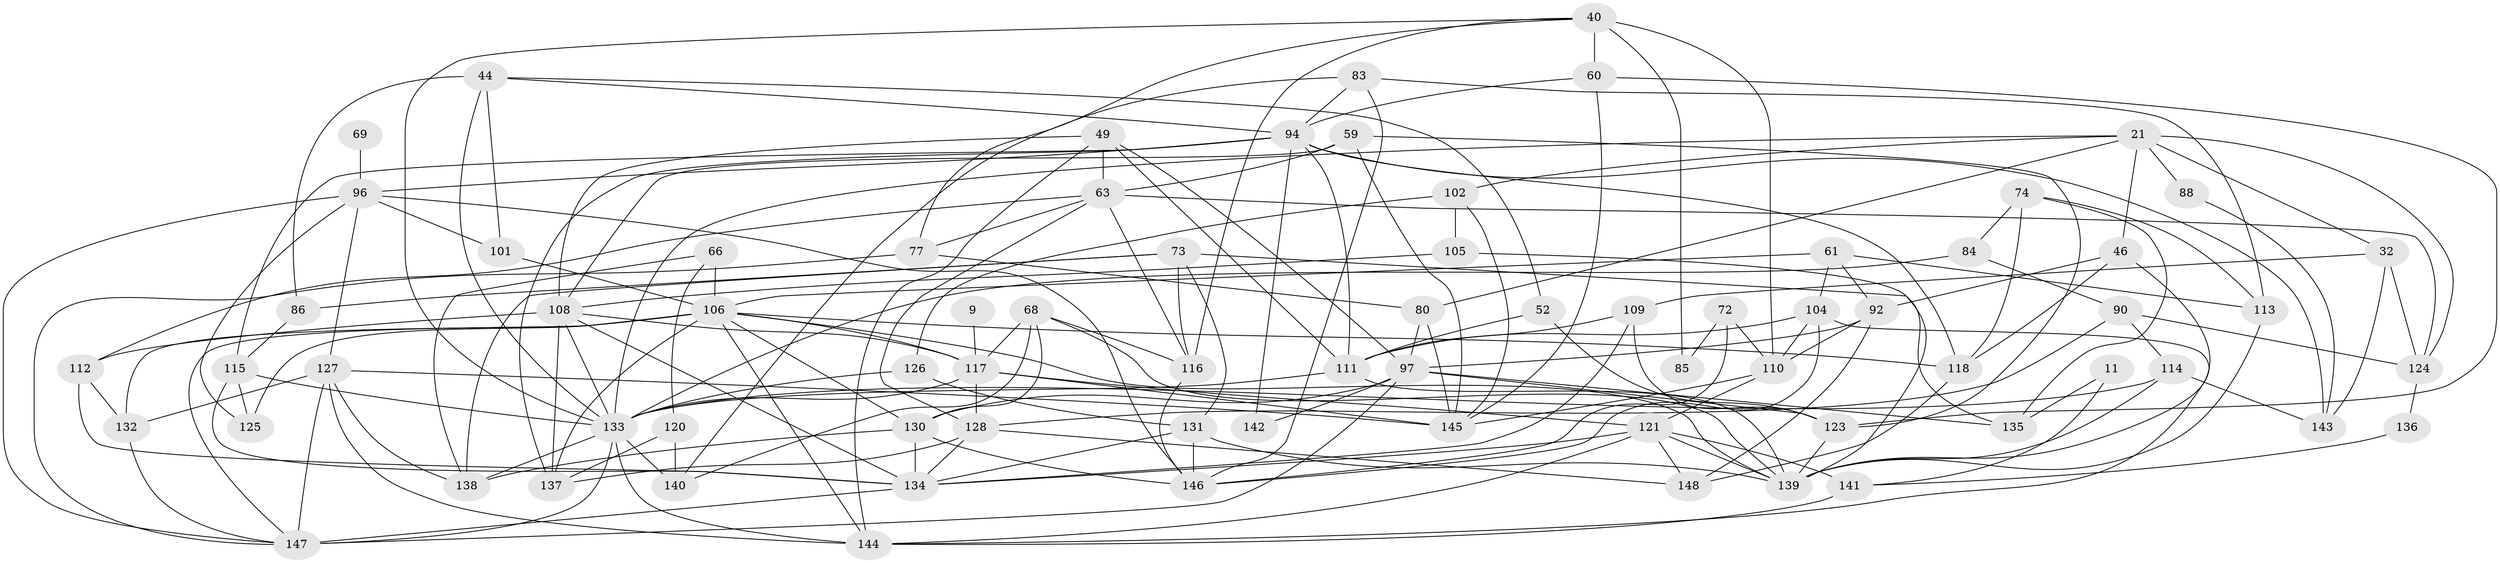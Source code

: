 // original degree distribution, {5: 0.1891891891891892, 4: 0.27702702702702703, 7: 0.04054054054054054, 2: 0.13513513513513514, 3: 0.25675675675675674, 6: 0.0945945945945946, 8: 0.006756756756756757}
// Generated by graph-tools (version 1.1) at 2025/50/03/09/25 04:50:34]
// undirected, 74 vertices, 185 edges
graph export_dot {
graph [start="1"]
  node [color=gray90,style=filled];
  9;
  11;
  21 [super="+8"];
  32 [super="+13"];
  40 [super="+29"];
  44;
  46 [super="+33"];
  49 [super="+25"];
  52;
  59;
  60;
  61;
  63 [super="+38+41"];
  66;
  68 [super="+1"];
  69;
  72;
  73 [super="+26"];
  74;
  77;
  80;
  83;
  84;
  85;
  86;
  88;
  90;
  92 [super="+19+34"];
  94 [super="+43+57"];
  96 [super="+36"];
  97 [super="+47+15"];
  101;
  102;
  104 [super="+10+65"];
  105;
  106 [super="+71+70+76"];
  108 [super="+42"];
  109;
  110;
  111 [super="+56+103"];
  112 [super="+100"];
  113;
  114;
  115;
  116 [super="+53"];
  117 [super="+4+87"];
  118;
  120;
  121 [super="+17+35+119"];
  123 [super="+95+99"];
  124;
  125;
  126;
  127 [super="+37+79"];
  128 [super="+64"];
  130 [super="+5"];
  131 [super="+91"];
  132 [super="+51+67"];
  133 [super="+12+122+107"];
  134 [super="+18+58"];
  135;
  136;
  137;
  138 [super="+62"];
  139 [super="+39+23+82"];
  140 [super="+27"];
  141 [super="+24+55"];
  142;
  143;
  144 [super="+98+93+20"];
  145 [super="+48"];
  146 [super="+2+78"];
  147 [super="+129+50"];
  148;
  9 -- 117 [weight=2];
  11 -- 135;
  11 -- 141;
  21 -- 80 [weight=2];
  21 -- 133;
  21 -- 88;
  21 -- 32;
  21 -- 102;
  21 -- 124;
  21 -- 46 [weight=2];
  32 -- 124 [weight=2];
  32 -- 109;
  32 -- 143;
  40 -- 77;
  40 -- 110 [weight=2];
  40 -- 116;
  40 -- 85;
  40 -- 60;
  40 -- 133;
  44 -- 86;
  44 -- 52;
  44 -- 101;
  44 -- 133;
  44 -- 94;
  46 -- 118;
  46 -- 92;
  46 -- 139;
  49 -- 111;
  49 -- 97;
  49 -- 63;
  49 -- 108;
  49 -- 144;
  52 -- 111;
  52 -- 123;
  59 -- 123;
  59 -- 63;
  59 -- 108;
  59 -- 145;
  60 -- 94;
  60 -- 145;
  60 -- 123;
  61 -- 113;
  61 -- 104;
  61 -- 106;
  61 -- 92;
  63 -- 124;
  63 -- 116 [weight=2];
  63 -- 128;
  63 -- 112;
  63 -- 77;
  66 -- 120;
  66 -- 138;
  66 -- 106;
  68 -- 130 [weight=2];
  68 -- 140 [weight=2];
  68 -- 117;
  68 -- 116;
  68 -- 139;
  69 -- 96 [weight=2];
  72 -- 110;
  72 -- 85;
  72 -- 146;
  73 -- 135;
  73 -- 131;
  73 -- 116;
  73 -- 86;
  73 -- 138;
  74 -- 113;
  74 -- 84;
  74 -- 118;
  74 -- 135;
  77 -- 80;
  77 -- 147;
  80 -- 145 [weight=2];
  80 -- 97;
  83 -- 140;
  83 -- 113;
  83 -- 146;
  83 -- 94;
  84 -- 90;
  84 -- 133;
  86 -- 115;
  88 -- 143;
  90 -- 114;
  90 -- 124;
  90 -- 128;
  92 -- 110;
  92 -- 148;
  92 -- 97;
  94 -- 96 [weight=2];
  94 -- 118;
  94 -- 142;
  94 -- 115;
  94 -- 111 [weight=2];
  94 -- 143;
  94 -- 137;
  96 -- 146 [weight=2];
  96 -- 147;
  96 -- 101;
  96 -- 125;
  96 -- 127;
  97 -- 135;
  97 -- 130;
  97 -- 123 [weight=2];
  97 -- 147;
  97 -- 142;
  101 -- 106;
  102 -- 126;
  102 -- 105;
  102 -- 145;
  104 -- 110;
  104 -- 146;
  104 -- 144 [weight=3];
  104 -- 111;
  105 -- 108;
  105 -- 139;
  106 -- 137;
  106 -- 139;
  106 -- 144 [weight=2];
  106 -- 130;
  106 -- 147;
  106 -- 125;
  106 -- 118;
  106 -- 117 [weight=2];
  106 -- 132;
  108 -- 137;
  108 -- 134;
  108 -- 133 [weight=2];
  108 -- 112;
  108 -- 117;
  109 -- 111;
  109 -- 134;
  109 -- 123;
  110 -- 145;
  110 -- 121;
  111 -- 133 [weight=2];
  111 -- 139 [weight=2];
  112 -- 134 [weight=3];
  112 -- 132;
  113 -- 139;
  114 -- 143;
  114 -- 133;
  114 -- 139;
  115 -- 125;
  115 -- 134;
  115 -- 133;
  116 -- 146;
  117 -- 121 [weight=2];
  117 -- 145 [weight=2];
  117 -- 128 [weight=2];
  117 -- 133 [weight=2];
  118 -- 148;
  120 -- 140;
  120 -- 137;
  121 -- 139 [weight=2];
  121 -- 134;
  121 -- 148;
  121 -- 141 [weight=2];
  121 -- 144;
  123 -- 139 [weight=2];
  124 -- 136;
  126 -- 131;
  126 -- 133;
  127 -- 144 [weight=3];
  127 -- 147;
  127 -- 145;
  127 -- 138;
  127 -- 132;
  128 -- 137;
  128 -- 148;
  128 -- 134;
  130 -- 138;
  130 -- 134;
  130 -- 146;
  131 -- 146 [weight=2];
  131 -- 134;
  131 -- 139;
  132 -- 147;
  133 -- 140 [weight=2];
  133 -- 147 [weight=2];
  133 -- 144;
  133 -- 138;
  134 -- 147;
  136 -- 141;
  141 -- 144 [weight=2];
}
